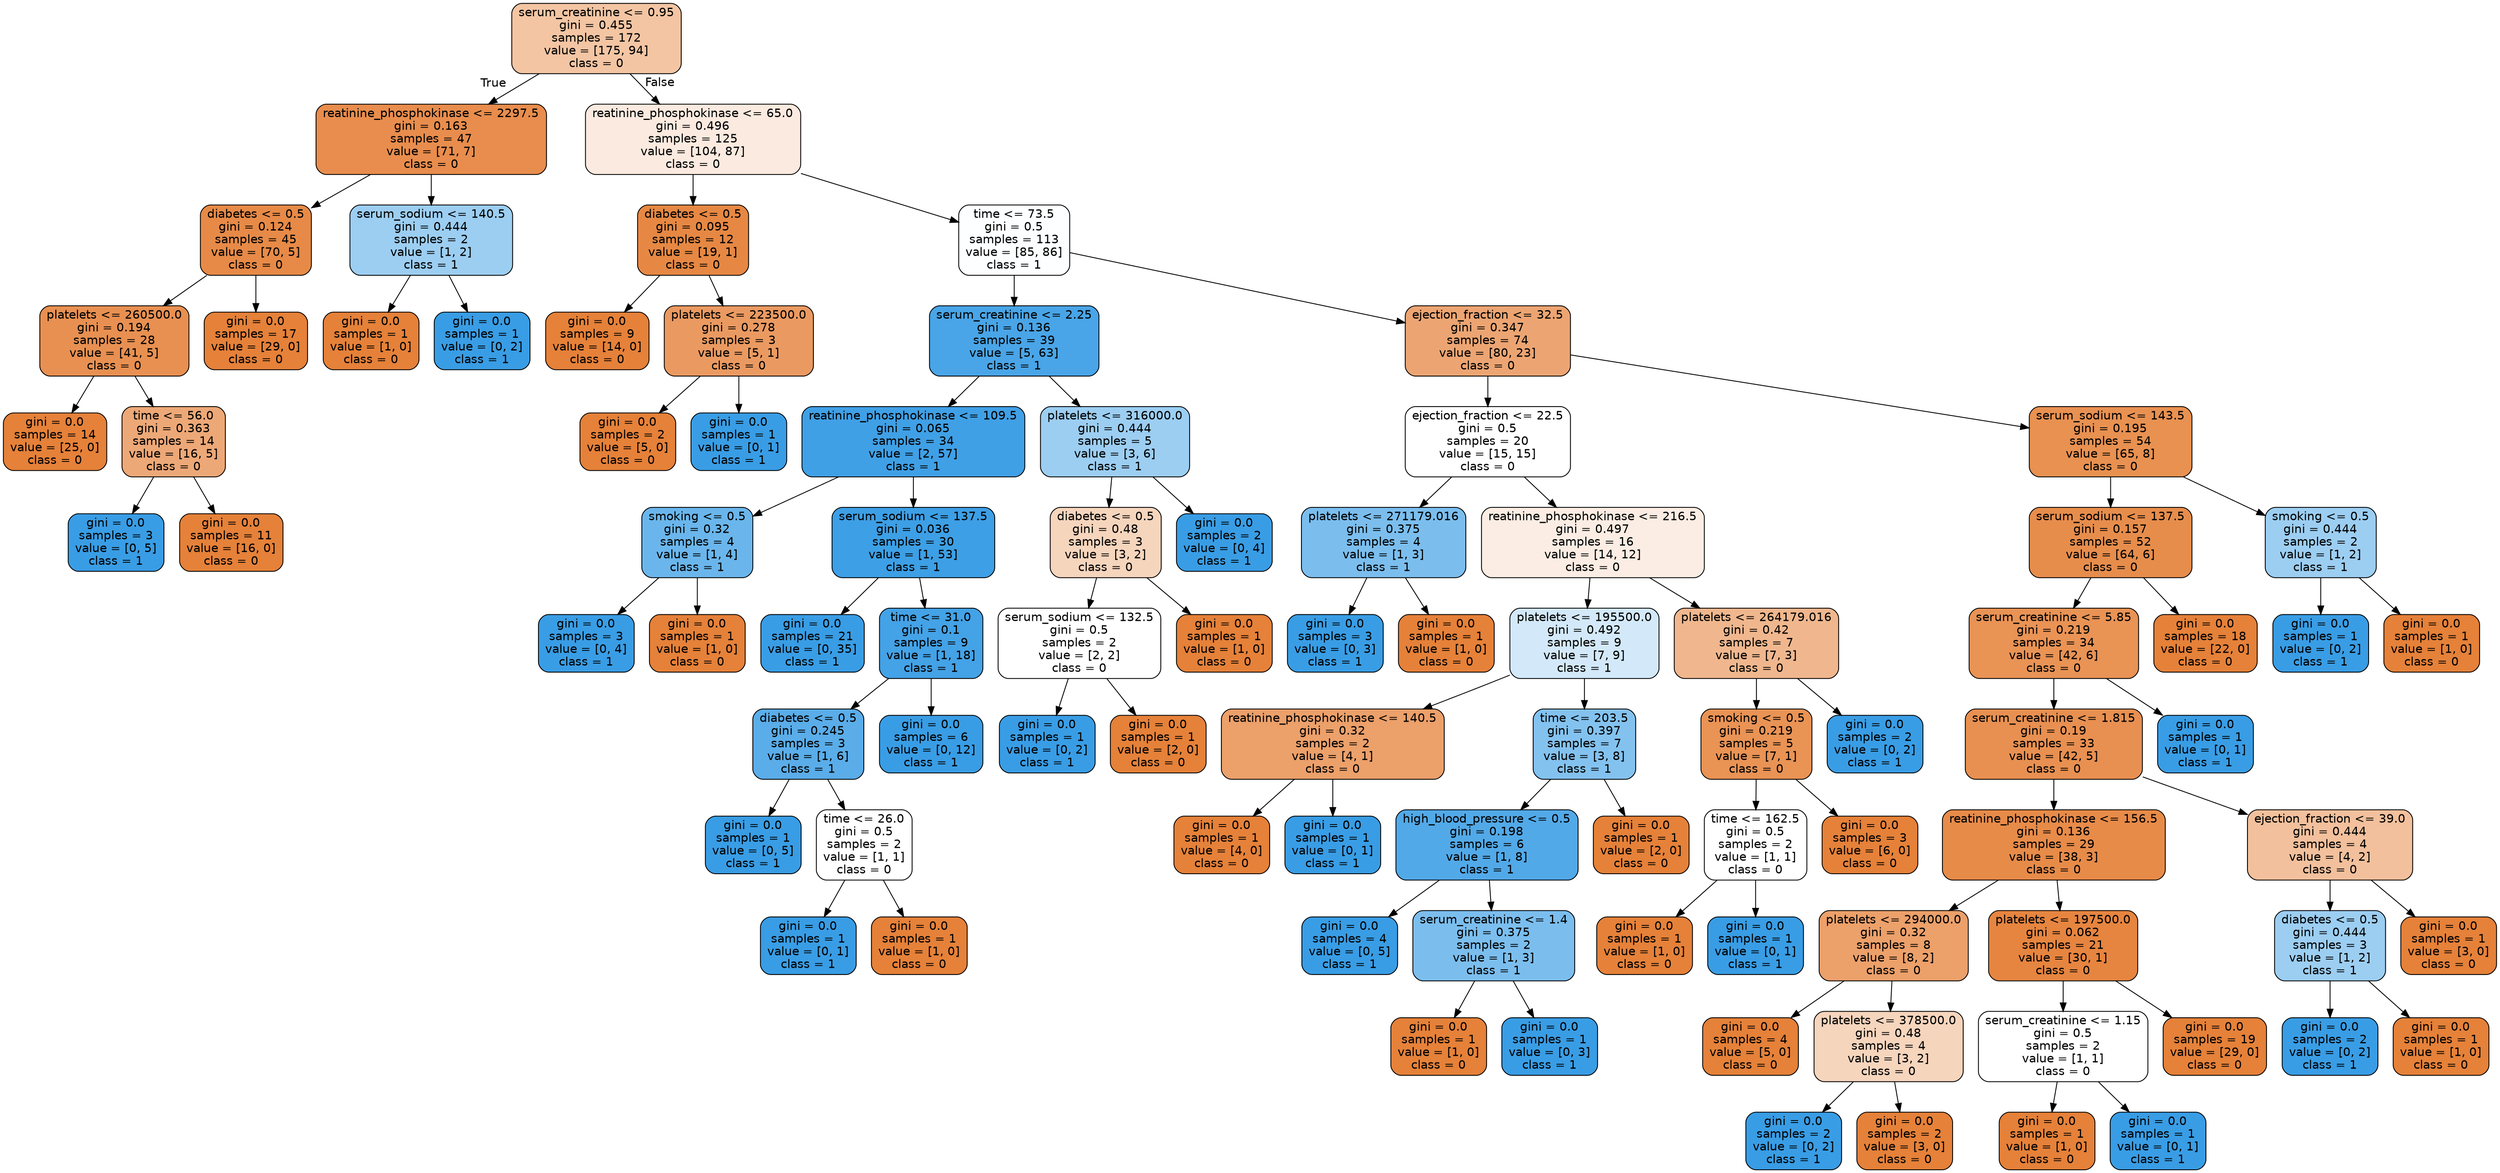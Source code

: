 digraph Tree {
node [shape=box, style="filled, rounded", color="black", fontname="helvetica"] ;
edge [fontname="helvetica"] ;
0 [label="serum_creatinine <= 0.95\ngini = 0.455\nsamples = 172\nvalue = [175, 94]\nclass = 0", fillcolor="#f3c5a3"] ;
1 [label="reatinine_phosphokinase <= 2297.5\ngini = 0.163\nsamples = 47\nvalue = [71, 7]\nclass = 0", fillcolor="#e88d4d"] ;
0 -> 1 [labeldistance=2.5, labelangle=45, headlabel="True"] ;
2 [label="diabetes <= 0.5\ngini = 0.124\nsamples = 45\nvalue = [70, 5]\nclass = 0", fillcolor="#e78a47"] ;
1 -> 2 ;
3 [label="platelets <= 260500.0\ngini = 0.194\nsamples = 28\nvalue = [41, 5]\nclass = 0", fillcolor="#e89051"] ;
2 -> 3 ;
4 [label="gini = 0.0\nsamples = 14\nvalue = [25, 0]\nclass = 0", fillcolor="#e58139"] ;
3 -> 4 ;
5 [label="time <= 56.0\ngini = 0.363\nsamples = 14\nvalue = [16, 5]\nclass = 0", fillcolor="#eda877"] ;
3 -> 5 ;
6 [label="gini = 0.0\nsamples = 3\nvalue = [0, 5]\nclass = 1", fillcolor="#399de5"] ;
5 -> 6 ;
7 [label="gini = 0.0\nsamples = 11\nvalue = [16, 0]\nclass = 0", fillcolor="#e58139"] ;
5 -> 7 ;
8 [label="gini = 0.0\nsamples = 17\nvalue = [29, 0]\nclass = 0", fillcolor="#e58139"] ;
2 -> 8 ;
9 [label="serum_sodium <= 140.5\ngini = 0.444\nsamples = 2\nvalue = [1, 2]\nclass = 1", fillcolor="#9ccef2"] ;
1 -> 9 ;
10 [label="gini = 0.0\nsamples = 1\nvalue = [1, 0]\nclass = 0", fillcolor="#e58139"] ;
9 -> 10 ;
11 [label="gini = 0.0\nsamples = 1\nvalue = [0, 2]\nclass = 1", fillcolor="#399de5"] ;
9 -> 11 ;
12 [label="reatinine_phosphokinase <= 65.0\ngini = 0.496\nsamples = 125\nvalue = [104, 87]\nclass = 0", fillcolor="#fbeadf"] ;
0 -> 12 [labeldistance=2.5, labelangle=-45, headlabel="False"] ;
13 [label="diabetes <= 0.5\ngini = 0.095\nsamples = 12\nvalue = [19, 1]\nclass = 0", fillcolor="#e68843"] ;
12 -> 13 ;
14 [label="gini = 0.0\nsamples = 9\nvalue = [14, 0]\nclass = 0", fillcolor="#e58139"] ;
13 -> 14 ;
15 [label="platelets <= 223500.0\ngini = 0.278\nsamples = 3\nvalue = [5, 1]\nclass = 0", fillcolor="#ea9a61"] ;
13 -> 15 ;
16 [label="gini = 0.0\nsamples = 2\nvalue = [5, 0]\nclass = 0", fillcolor="#e58139"] ;
15 -> 16 ;
17 [label="gini = 0.0\nsamples = 1\nvalue = [0, 1]\nclass = 1", fillcolor="#399de5"] ;
15 -> 17 ;
18 [label="time <= 73.5\ngini = 0.5\nsamples = 113\nvalue = [85, 86]\nclass = 1", fillcolor="#fdfeff"] ;
12 -> 18 ;
19 [label="serum_creatinine <= 2.25\ngini = 0.136\nsamples = 39\nvalue = [5, 63]\nclass = 1", fillcolor="#49a5e7"] ;
18 -> 19 ;
20 [label="reatinine_phosphokinase <= 109.5\ngini = 0.065\nsamples = 34\nvalue = [2, 57]\nclass = 1", fillcolor="#40a0e6"] ;
19 -> 20 ;
21 [label="smoking <= 0.5\ngini = 0.32\nsamples = 4\nvalue = [1, 4]\nclass = 1", fillcolor="#6ab6ec"] ;
20 -> 21 ;
22 [label="gini = 0.0\nsamples = 3\nvalue = [0, 4]\nclass = 1", fillcolor="#399de5"] ;
21 -> 22 ;
23 [label="gini = 0.0\nsamples = 1\nvalue = [1, 0]\nclass = 0", fillcolor="#e58139"] ;
21 -> 23 ;
24 [label="serum_sodium <= 137.5\ngini = 0.036\nsamples = 30\nvalue = [1, 53]\nclass = 1", fillcolor="#3d9fe5"] ;
20 -> 24 ;
25 [label="gini = 0.0\nsamples = 21\nvalue = [0, 35]\nclass = 1", fillcolor="#399de5"] ;
24 -> 25 ;
26 [label="time <= 31.0\ngini = 0.1\nsamples = 9\nvalue = [1, 18]\nclass = 1", fillcolor="#44a2e6"] ;
24 -> 26 ;
27 [label="diabetes <= 0.5\ngini = 0.245\nsamples = 3\nvalue = [1, 6]\nclass = 1", fillcolor="#5aade9"] ;
26 -> 27 ;
28 [label="gini = 0.0\nsamples = 1\nvalue = [0, 5]\nclass = 1", fillcolor="#399de5"] ;
27 -> 28 ;
29 [label="time <= 26.0\ngini = 0.5\nsamples = 2\nvalue = [1, 1]\nclass = 0", fillcolor="#ffffff"] ;
27 -> 29 ;
30 [label="gini = 0.0\nsamples = 1\nvalue = [0, 1]\nclass = 1", fillcolor="#399de5"] ;
29 -> 30 ;
31 [label="gini = 0.0\nsamples = 1\nvalue = [1, 0]\nclass = 0", fillcolor="#e58139"] ;
29 -> 31 ;
32 [label="gini = 0.0\nsamples = 6\nvalue = [0, 12]\nclass = 1", fillcolor="#399de5"] ;
26 -> 32 ;
33 [label="platelets <= 316000.0\ngini = 0.444\nsamples = 5\nvalue = [3, 6]\nclass = 1", fillcolor="#9ccef2"] ;
19 -> 33 ;
34 [label="diabetes <= 0.5\ngini = 0.48\nsamples = 3\nvalue = [3, 2]\nclass = 0", fillcolor="#f6d5bd"] ;
33 -> 34 ;
35 [label="serum_sodium <= 132.5\ngini = 0.5\nsamples = 2\nvalue = [2, 2]\nclass = 0", fillcolor="#ffffff"] ;
34 -> 35 ;
36 [label="gini = 0.0\nsamples = 1\nvalue = [0, 2]\nclass = 1", fillcolor="#399de5"] ;
35 -> 36 ;
37 [label="gini = 0.0\nsamples = 1\nvalue = [2, 0]\nclass = 0", fillcolor="#e58139"] ;
35 -> 37 ;
38 [label="gini = 0.0\nsamples = 1\nvalue = [1, 0]\nclass = 0", fillcolor="#e58139"] ;
34 -> 38 ;
39 [label="gini = 0.0\nsamples = 2\nvalue = [0, 4]\nclass = 1", fillcolor="#399de5"] ;
33 -> 39 ;
40 [label="ejection_fraction <= 32.5\ngini = 0.347\nsamples = 74\nvalue = [80, 23]\nclass = 0", fillcolor="#eca572"] ;
18 -> 40 ;
41 [label="ejection_fraction <= 22.5\ngini = 0.5\nsamples = 20\nvalue = [15, 15]\nclass = 0", fillcolor="#ffffff"] ;
40 -> 41 ;
42 [label="platelets <= 271179.016\ngini = 0.375\nsamples = 4\nvalue = [1, 3]\nclass = 1", fillcolor="#7bbeee"] ;
41 -> 42 ;
43 [label="gini = 0.0\nsamples = 3\nvalue = [0, 3]\nclass = 1", fillcolor="#399de5"] ;
42 -> 43 ;
44 [label="gini = 0.0\nsamples = 1\nvalue = [1, 0]\nclass = 0", fillcolor="#e58139"] ;
42 -> 44 ;
45 [label="reatinine_phosphokinase <= 216.5\ngini = 0.497\nsamples = 16\nvalue = [14, 12]\nclass = 0", fillcolor="#fbede3"] ;
41 -> 45 ;
46 [label="platelets <= 195500.0\ngini = 0.492\nsamples = 9\nvalue = [7, 9]\nclass = 1", fillcolor="#d3e9f9"] ;
45 -> 46 ;
47 [label="reatinine_phosphokinase <= 140.5\ngini = 0.32\nsamples = 2\nvalue = [4, 1]\nclass = 0", fillcolor="#eca06a"] ;
46 -> 47 ;
48 [label="gini = 0.0\nsamples = 1\nvalue = [4, 0]\nclass = 0", fillcolor="#e58139"] ;
47 -> 48 ;
49 [label="gini = 0.0\nsamples = 1\nvalue = [0, 1]\nclass = 1", fillcolor="#399de5"] ;
47 -> 49 ;
50 [label="time <= 203.5\ngini = 0.397\nsamples = 7\nvalue = [3, 8]\nclass = 1", fillcolor="#83c2ef"] ;
46 -> 50 ;
51 [label="high_blood_pressure <= 0.5\ngini = 0.198\nsamples = 6\nvalue = [1, 8]\nclass = 1", fillcolor="#52a9e8"] ;
50 -> 51 ;
52 [label="gini = 0.0\nsamples = 4\nvalue = [0, 5]\nclass = 1", fillcolor="#399de5"] ;
51 -> 52 ;
53 [label="serum_creatinine <= 1.4\ngini = 0.375\nsamples = 2\nvalue = [1, 3]\nclass = 1", fillcolor="#7bbeee"] ;
51 -> 53 ;
54 [label="gini = 0.0\nsamples = 1\nvalue = [1, 0]\nclass = 0", fillcolor="#e58139"] ;
53 -> 54 ;
55 [label="gini = 0.0\nsamples = 1\nvalue = [0, 3]\nclass = 1", fillcolor="#399de5"] ;
53 -> 55 ;
56 [label="gini = 0.0\nsamples = 1\nvalue = [2, 0]\nclass = 0", fillcolor="#e58139"] ;
50 -> 56 ;
57 [label="platelets <= 264179.016\ngini = 0.42\nsamples = 7\nvalue = [7, 3]\nclass = 0", fillcolor="#f0b78e"] ;
45 -> 57 ;
58 [label="smoking <= 0.5\ngini = 0.219\nsamples = 5\nvalue = [7, 1]\nclass = 0", fillcolor="#e99355"] ;
57 -> 58 ;
59 [label="time <= 162.5\ngini = 0.5\nsamples = 2\nvalue = [1, 1]\nclass = 0", fillcolor="#ffffff"] ;
58 -> 59 ;
60 [label="gini = 0.0\nsamples = 1\nvalue = [1, 0]\nclass = 0", fillcolor="#e58139"] ;
59 -> 60 ;
61 [label="gini = 0.0\nsamples = 1\nvalue = [0, 1]\nclass = 1", fillcolor="#399de5"] ;
59 -> 61 ;
62 [label="gini = 0.0\nsamples = 3\nvalue = [6, 0]\nclass = 0", fillcolor="#e58139"] ;
58 -> 62 ;
63 [label="gini = 0.0\nsamples = 2\nvalue = [0, 2]\nclass = 1", fillcolor="#399de5"] ;
57 -> 63 ;
64 [label="serum_sodium <= 143.5\ngini = 0.195\nsamples = 54\nvalue = [65, 8]\nclass = 0", fillcolor="#e89151"] ;
40 -> 64 ;
65 [label="serum_sodium <= 137.5\ngini = 0.157\nsamples = 52\nvalue = [64, 6]\nclass = 0", fillcolor="#e78d4c"] ;
64 -> 65 ;
66 [label="serum_creatinine <= 5.85\ngini = 0.219\nsamples = 34\nvalue = [42, 6]\nclass = 0", fillcolor="#e99355"] ;
65 -> 66 ;
67 [label="serum_creatinine <= 1.815\ngini = 0.19\nsamples = 33\nvalue = [42, 5]\nclass = 0", fillcolor="#e89051"] ;
66 -> 67 ;
68 [label="reatinine_phosphokinase <= 156.5\ngini = 0.136\nsamples = 29\nvalue = [38, 3]\nclass = 0", fillcolor="#e78b49"] ;
67 -> 68 ;
69 [label="platelets <= 294000.0\ngini = 0.32\nsamples = 8\nvalue = [8, 2]\nclass = 0", fillcolor="#eca06a"] ;
68 -> 69 ;
70 [label="gini = 0.0\nsamples = 4\nvalue = [5, 0]\nclass = 0", fillcolor="#e58139"] ;
69 -> 70 ;
71 [label="platelets <= 378500.0\ngini = 0.48\nsamples = 4\nvalue = [3, 2]\nclass = 0", fillcolor="#f6d5bd"] ;
69 -> 71 ;
72 [label="gini = 0.0\nsamples = 2\nvalue = [0, 2]\nclass = 1", fillcolor="#399de5"] ;
71 -> 72 ;
73 [label="gini = 0.0\nsamples = 2\nvalue = [3, 0]\nclass = 0", fillcolor="#e58139"] ;
71 -> 73 ;
74 [label="platelets <= 197500.0\ngini = 0.062\nsamples = 21\nvalue = [30, 1]\nclass = 0", fillcolor="#e68540"] ;
68 -> 74 ;
75 [label="serum_creatinine <= 1.15\ngini = 0.5\nsamples = 2\nvalue = [1, 1]\nclass = 0", fillcolor="#ffffff"] ;
74 -> 75 ;
76 [label="gini = 0.0\nsamples = 1\nvalue = [1, 0]\nclass = 0", fillcolor="#e58139"] ;
75 -> 76 ;
77 [label="gini = 0.0\nsamples = 1\nvalue = [0, 1]\nclass = 1", fillcolor="#399de5"] ;
75 -> 77 ;
78 [label="gini = 0.0\nsamples = 19\nvalue = [29, 0]\nclass = 0", fillcolor="#e58139"] ;
74 -> 78 ;
79 [label="ejection_fraction <= 39.0\ngini = 0.444\nsamples = 4\nvalue = [4, 2]\nclass = 0", fillcolor="#f2c09c"] ;
67 -> 79 ;
80 [label="diabetes <= 0.5\ngini = 0.444\nsamples = 3\nvalue = [1, 2]\nclass = 1", fillcolor="#9ccef2"] ;
79 -> 80 ;
81 [label="gini = 0.0\nsamples = 2\nvalue = [0, 2]\nclass = 1", fillcolor="#399de5"] ;
80 -> 81 ;
82 [label="gini = 0.0\nsamples = 1\nvalue = [1, 0]\nclass = 0", fillcolor="#e58139"] ;
80 -> 82 ;
83 [label="gini = 0.0\nsamples = 1\nvalue = [3, 0]\nclass = 0", fillcolor="#e58139"] ;
79 -> 83 ;
84 [label="gini = 0.0\nsamples = 1\nvalue = [0, 1]\nclass = 1", fillcolor="#399de5"] ;
66 -> 84 ;
85 [label="gini = 0.0\nsamples = 18\nvalue = [22, 0]\nclass = 0", fillcolor="#e58139"] ;
65 -> 85 ;
86 [label="smoking <= 0.5\ngini = 0.444\nsamples = 2\nvalue = [1, 2]\nclass = 1", fillcolor="#9ccef2"] ;
64 -> 86 ;
87 [label="gini = 0.0\nsamples = 1\nvalue = [0, 2]\nclass = 1", fillcolor="#399de5"] ;
86 -> 87 ;
88 [label="gini = 0.0\nsamples = 1\nvalue = [1, 0]\nclass = 0", fillcolor="#e58139"] ;
86 -> 88 ;
}